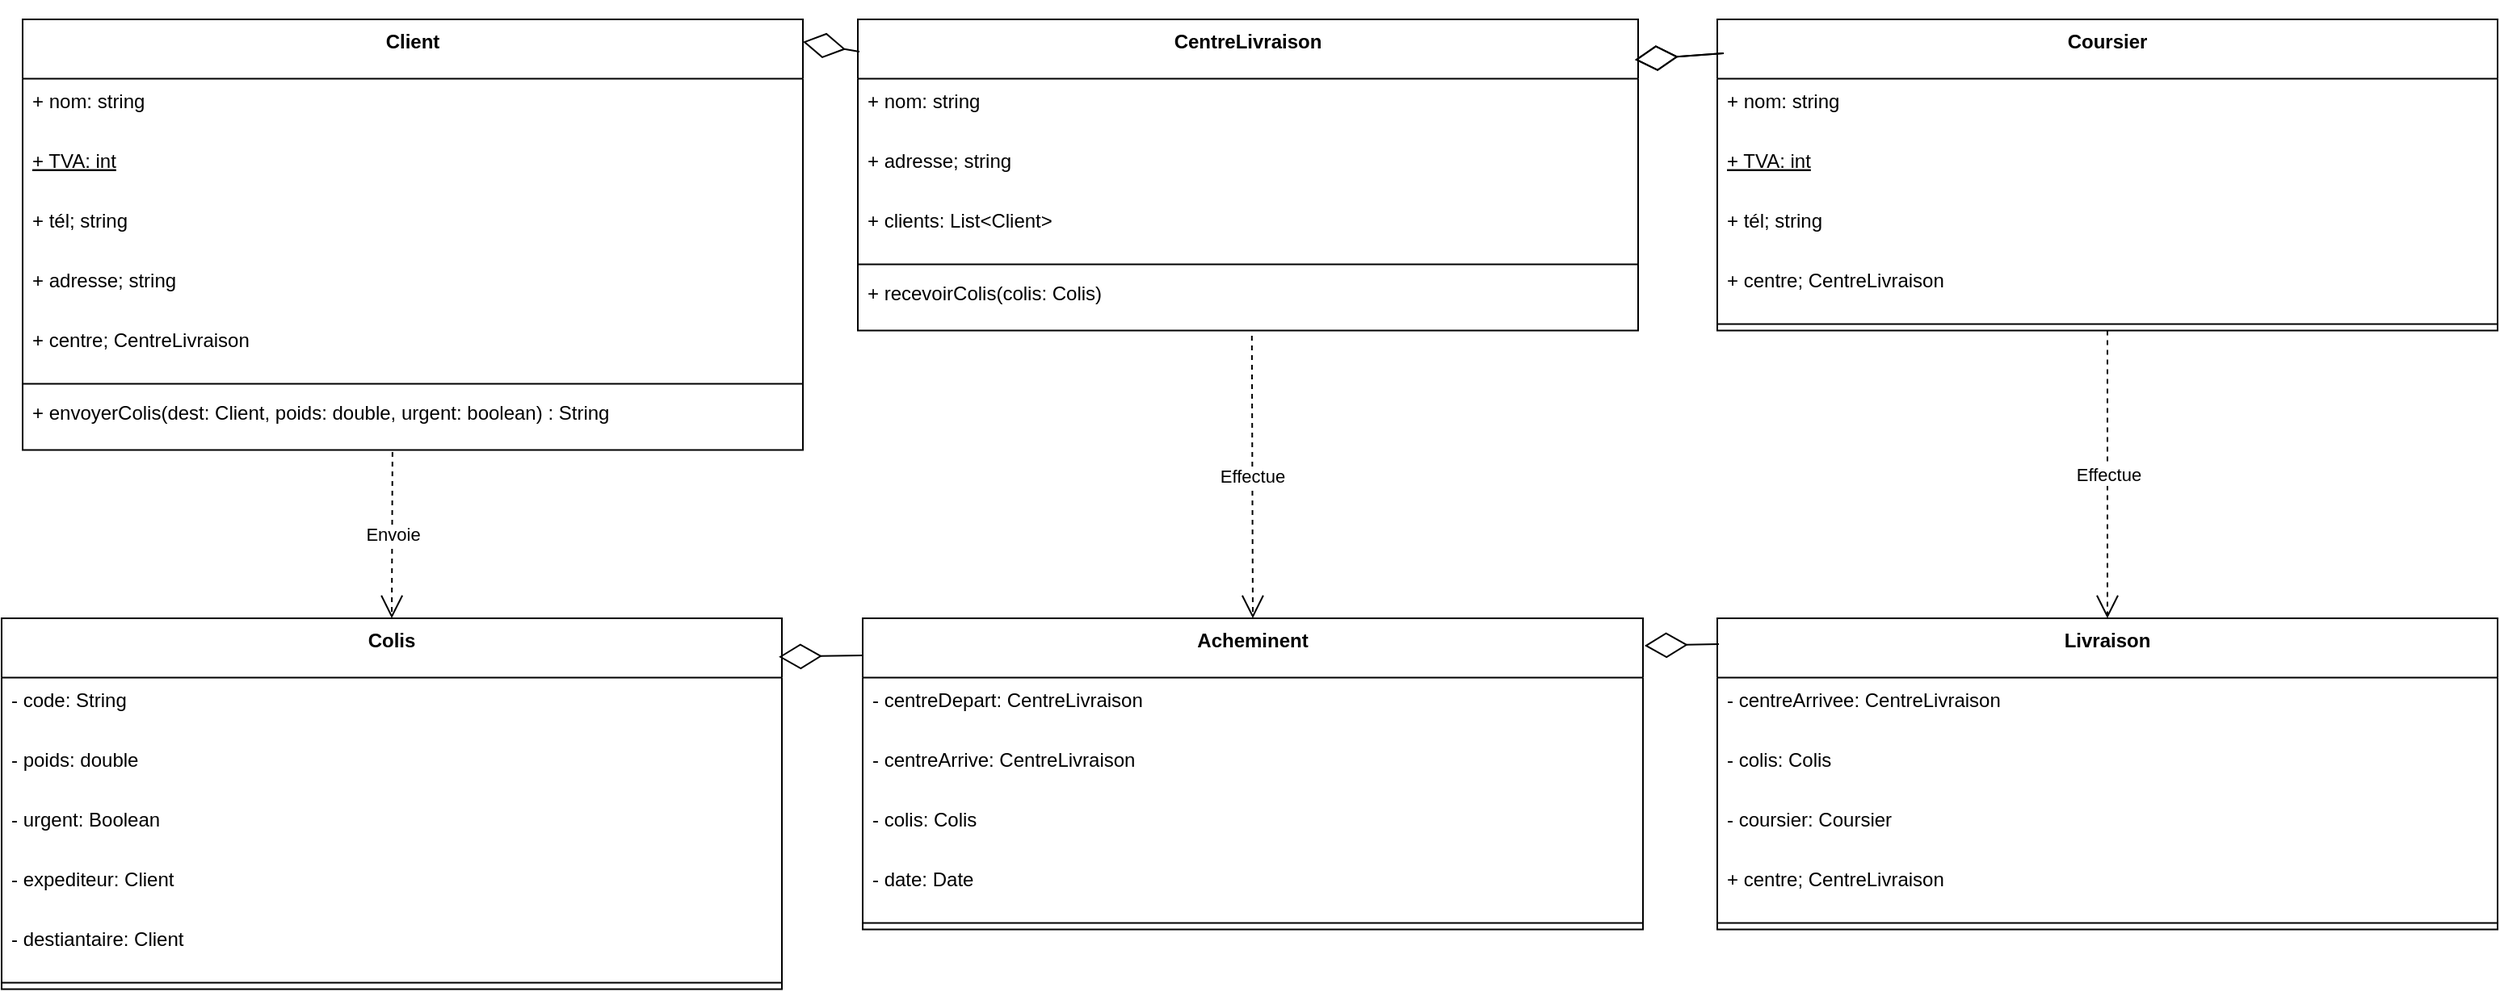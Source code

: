 <mxfile version="26.0.15">
  <diagram name="Page-1" id="56I12kZ4yDjf1rL9H6eu">
    <mxGraphModel dx="2074" dy="1134" grid="0" gridSize="10" guides="1" tooltips="1" connect="1" arrows="1" fold="1" page="1" pageScale="1" pageWidth="827" pageHeight="1169" math="0" shadow="0">
      <root>
        <mxCell id="0" />
        <mxCell id="1" parent="0" />
        <mxCell id="3MvsdPcdkygF69e4orpX-22" value="Client" style="swimlane;fontStyle=1;align=center;verticalAlign=top;childLayout=stackLayout;horizontal=1;startSize=36.8;horizontalStack=0;resizeParent=1;resizeParentMax=0;resizeLast=0;collapsible=0;marginBottom=0;" vertex="1" parent="1">
          <mxGeometry x="110" y="70" width="483" height="266.8" as="geometry" />
        </mxCell>
        <mxCell id="3MvsdPcdkygF69e4orpX-23" value="+ nom: string" style="text;strokeColor=none;fillColor=none;align=left;verticalAlign=top;spacingLeft=4;spacingRight=4;overflow=hidden;rotatable=0;points=[[0,0.5],[1,0.5]];portConstraint=eastwest;" vertex="1" parent="3MvsdPcdkygF69e4orpX-22">
          <mxGeometry y="36.8" width="483" height="37" as="geometry" />
        </mxCell>
        <mxCell id="3MvsdPcdkygF69e4orpX-24" value="+ TVA: int" style="text;strokeColor=none;fillColor=none;align=left;verticalAlign=top;spacingLeft=4;spacingRight=4;overflow=hidden;rotatable=0;points=[[0,0.5],[1,0.5]];portConstraint=eastwest;fontStyle=4" vertex="1" parent="3MvsdPcdkygF69e4orpX-22">
          <mxGeometry y="73.8" width="483" height="37" as="geometry" />
        </mxCell>
        <mxCell id="3MvsdPcdkygF69e4orpX-28" value="+ tél; string" style="text;strokeColor=none;fillColor=none;align=left;verticalAlign=top;spacingLeft=4;spacingRight=4;overflow=hidden;rotatable=0;points=[[0,0.5],[1,0.5]];portConstraint=eastwest;" vertex="1" parent="3MvsdPcdkygF69e4orpX-22">
          <mxGeometry y="110.8" width="483" height="37" as="geometry" />
        </mxCell>
        <mxCell id="3MvsdPcdkygF69e4orpX-29" value="+ adresse; string" style="text;strokeColor=none;fillColor=none;align=left;verticalAlign=top;spacingLeft=4;spacingRight=4;overflow=hidden;rotatable=0;points=[[0,0.5],[1,0.5]];portConstraint=eastwest;" vertex="1" parent="3MvsdPcdkygF69e4orpX-22">
          <mxGeometry y="147.8" width="483" height="37" as="geometry" />
        </mxCell>
        <mxCell id="3MvsdPcdkygF69e4orpX-30" value="+ centre; CentreLivraison" style="text;strokeColor=none;fillColor=none;align=left;verticalAlign=top;spacingLeft=4;spacingRight=4;overflow=hidden;rotatable=0;points=[[0,0.5],[1,0.5]];portConstraint=eastwest;" vertex="1" parent="3MvsdPcdkygF69e4orpX-22">
          <mxGeometry y="184.8" width="483" height="37" as="geometry" />
        </mxCell>
        <mxCell id="3MvsdPcdkygF69e4orpX-25" style="line;strokeWidth=1;fillColor=none;align=left;verticalAlign=middle;spacingTop=-1;spacingLeft=3;spacingRight=3;rotatable=0;labelPosition=right;points=[];portConstraint=eastwest;strokeColor=inherit;" vertex="1" parent="3MvsdPcdkygF69e4orpX-22">
          <mxGeometry y="221.8" width="483" height="8" as="geometry" />
        </mxCell>
        <mxCell id="3MvsdPcdkygF69e4orpX-26" value="+ envoyerColis(dest: Client, poids: double, urgent: boolean) : String" style="text;strokeColor=none;fillColor=none;align=left;verticalAlign=top;spacingLeft=4;spacingRight=4;overflow=hidden;rotatable=0;points=[[0,0.5],[1,0.5]];portConstraint=eastwest;" vertex="1" parent="3MvsdPcdkygF69e4orpX-22">
          <mxGeometry y="229.8" width="483" height="37" as="geometry" />
        </mxCell>
        <mxCell id="3MvsdPcdkygF69e4orpX-31" value="CentreLivraison" style="swimlane;fontStyle=1;align=center;verticalAlign=top;childLayout=stackLayout;horizontal=1;startSize=36.8;horizontalStack=0;resizeParent=1;resizeParentMax=0;resizeLast=0;collapsible=0;marginBottom=0;" vertex="1" parent="1">
          <mxGeometry x="627" y="70" width="483" height="192.8" as="geometry" />
        </mxCell>
        <mxCell id="3MvsdPcdkygF69e4orpX-32" value="+ nom: string" style="text;strokeColor=none;fillColor=none;align=left;verticalAlign=top;spacingLeft=4;spacingRight=4;overflow=hidden;rotatable=0;points=[[0,0.5],[1,0.5]];portConstraint=eastwest;" vertex="1" parent="3MvsdPcdkygF69e4orpX-31">
          <mxGeometry y="36.8" width="483" height="37" as="geometry" />
        </mxCell>
        <mxCell id="3MvsdPcdkygF69e4orpX-35" value="+ adresse; string" style="text;strokeColor=none;fillColor=none;align=left;verticalAlign=top;spacingLeft=4;spacingRight=4;overflow=hidden;rotatable=0;points=[[0,0.5],[1,0.5]];portConstraint=eastwest;" vertex="1" parent="3MvsdPcdkygF69e4orpX-31">
          <mxGeometry y="73.8" width="483" height="37" as="geometry" />
        </mxCell>
        <mxCell id="3MvsdPcdkygF69e4orpX-36" value="+ clients: List&lt;Client&gt;" style="text;strokeColor=none;fillColor=none;align=left;verticalAlign=top;spacingLeft=4;spacingRight=4;overflow=hidden;rotatable=0;points=[[0,0.5],[1,0.5]];portConstraint=eastwest;" vertex="1" parent="3MvsdPcdkygF69e4orpX-31">
          <mxGeometry y="110.8" width="483" height="37" as="geometry" />
        </mxCell>
        <mxCell id="3MvsdPcdkygF69e4orpX-37" style="line;strokeWidth=1;fillColor=none;align=left;verticalAlign=middle;spacingTop=-1;spacingLeft=3;spacingRight=3;rotatable=0;labelPosition=right;points=[];portConstraint=eastwest;strokeColor=inherit;" vertex="1" parent="3MvsdPcdkygF69e4orpX-31">
          <mxGeometry y="147.8" width="483" height="8" as="geometry" />
        </mxCell>
        <mxCell id="3MvsdPcdkygF69e4orpX-38" value="+ recevoirColis(colis: Colis)" style="text;strokeColor=none;fillColor=none;align=left;verticalAlign=top;spacingLeft=4;spacingRight=4;overflow=hidden;rotatable=0;points=[[0,0.5],[1,0.5]];portConstraint=eastwest;" vertex="1" parent="3MvsdPcdkygF69e4orpX-31">
          <mxGeometry y="155.8" width="483" height="37" as="geometry" />
        </mxCell>
        <mxCell id="3MvsdPcdkygF69e4orpX-40" value="Coursier" style="swimlane;fontStyle=1;align=center;verticalAlign=top;childLayout=stackLayout;horizontal=1;startSize=36.8;horizontalStack=0;resizeParent=1;resizeParentMax=0;resizeLast=0;collapsible=0;marginBottom=0;" vertex="1" parent="1">
          <mxGeometry x="1159" y="70" width="483" height="192.8" as="geometry" />
        </mxCell>
        <mxCell id="3MvsdPcdkygF69e4orpX-41" value="+ nom: string" style="text;strokeColor=none;fillColor=none;align=left;verticalAlign=top;spacingLeft=4;spacingRight=4;overflow=hidden;rotatable=0;points=[[0,0.5],[1,0.5]];portConstraint=eastwest;" vertex="1" parent="3MvsdPcdkygF69e4orpX-40">
          <mxGeometry y="36.8" width="483" height="37" as="geometry" />
        </mxCell>
        <mxCell id="3MvsdPcdkygF69e4orpX-42" value="+ TVA: int" style="text;strokeColor=none;fillColor=none;align=left;verticalAlign=top;spacingLeft=4;spacingRight=4;overflow=hidden;rotatable=0;points=[[0,0.5],[1,0.5]];portConstraint=eastwest;fontStyle=4" vertex="1" parent="3MvsdPcdkygF69e4orpX-40">
          <mxGeometry y="73.8" width="483" height="37" as="geometry" />
        </mxCell>
        <mxCell id="3MvsdPcdkygF69e4orpX-43" value="+ tél; string" style="text;strokeColor=none;fillColor=none;align=left;verticalAlign=top;spacingLeft=4;spacingRight=4;overflow=hidden;rotatable=0;points=[[0,0.5],[1,0.5]];portConstraint=eastwest;" vertex="1" parent="3MvsdPcdkygF69e4orpX-40">
          <mxGeometry y="110.8" width="483" height="37" as="geometry" />
        </mxCell>
        <mxCell id="3MvsdPcdkygF69e4orpX-45" value="+ centre; CentreLivraison" style="text;strokeColor=none;fillColor=none;align=left;verticalAlign=top;spacingLeft=4;spacingRight=4;overflow=hidden;rotatable=0;points=[[0,0.5],[1,0.5]];portConstraint=eastwest;" vertex="1" parent="3MvsdPcdkygF69e4orpX-40">
          <mxGeometry y="147.8" width="483" height="37" as="geometry" />
        </mxCell>
        <mxCell id="3MvsdPcdkygF69e4orpX-46" style="line;strokeWidth=1;fillColor=none;align=left;verticalAlign=middle;spacingTop=-1;spacingLeft=3;spacingRight=3;rotatable=0;labelPosition=right;points=[];portConstraint=eastwest;strokeColor=inherit;" vertex="1" parent="3MvsdPcdkygF69e4orpX-40">
          <mxGeometry y="184.8" width="483" height="8" as="geometry" />
        </mxCell>
        <mxCell id="3MvsdPcdkygF69e4orpX-48" value="Livraison" style="swimlane;fontStyle=1;align=center;verticalAlign=top;childLayout=stackLayout;horizontal=1;startSize=36.8;horizontalStack=0;resizeParent=1;resizeParentMax=0;resizeLast=0;collapsible=0;marginBottom=0;" vertex="1" parent="1">
          <mxGeometry x="1159" y="441" width="483" height="192.8" as="geometry" />
        </mxCell>
        <mxCell id="3MvsdPcdkygF69e4orpX-49" value="- centreArrivee: CentreLivraison" style="text;strokeColor=none;fillColor=none;align=left;verticalAlign=top;spacingLeft=4;spacingRight=4;overflow=hidden;rotatable=0;points=[[0,0.5],[1,0.5]];portConstraint=eastwest;" vertex="1" parent="3MvsdPcdkygF69e4orpX-48">
          <mxGeometry y="36.8" width="483" height="37" as="geometry" />
        </mxCell>
        <mxCell id="3MvsdPcdkygF69e4orpX-50" value="- colis: Colis" style="text;strokeColor=none;fillColor=none;align=left;verticalAlign=top;spacingLeft=4;spacingRight=4;overflow=hidden;rotatable=0;points=[[0,0.5],[1,0.5]];portConstraint=eastwest;fontStyle=0" vertex="1" parent="3MvsdPcdkygF69e4orpX-48">
          <mxGeometry y="73.8" width="483" height="37" as="geometry" />
        </mxCell>
        <mxCell id="3MvsdPcdkygF69e4orpX-51" value="- coursier: Coursier" style="text;strokeColor=none;fillColor=none;align=left;verticalAlign=top;spacingLeft=4;spacingRight=4;overflow=hidden;rotatable=0;points=[[0,0.5],[1,0.5]];portConstraint=eastwest;" vertex="1" parent="3MvsdPcdkygF69e4orpX-48">
          <mxGeometry y="110.8" width="483" height="37" as="geometry" />
        </mxCell>
        <mxCell id="3MvsdPcdkygF69e4orpX-52" value="+ centre; CentreLivraison" style="text;strokeColor=none;fillColor=none;align=left;verticalAlign=top;spacingLeft=4;spacingRight=4;overflow=hidden;rotatable=0;points=[[0,0.5],[1,0.5]];portConstraint=eastwest;" vertex="1" parent="3MvsdPcdkygF69e4orpX-48">
          <mxGeometry y="147.8" width="483" height="37" as="geometry" />
        </mxCell>
        <mxCell id="3MvsdPcdkygF69e4orpX-53" style="line;strokeWidth=1;fillColor=none;align=left;verticalAlign=middle;spacingTop=-1;spacingLeft=3;spacingRight=3;rotatable=0;labelPosition=right;points=[];portConstraint=eastwest;strokeColor=inherit;" vertex="1" parent="3MvsdPcdkygF69e4orpX-48">
          <mxGeometry y="184.8" width="483" height="8" as="geometry" />
        </mxCell>
        <mxCell id="3MvsdPcdkygF69e4orpX-54" value="Effectue" style="endArrow=open;endSize=12;dashed=1;html=1;rounded=0;exitX=0.5;exitY=1;exitDx=0;exitDy=0;entryX=0.5;entryY=0;entryDx=0;entryDy=0;" edge="1" parent="1" source="3MvsdPcdkygF69e4orpX-40" target="3MvsdPcdkygF69e4orpX-48">
          <mxGeometry width="160" relative="1" as="geometry">
            <mxPoint x="694" y="483" as="sourcePoint" />
            <mxPoint x="854" y="483" as="targetPoint" />
          </mxGeometry>
        </mxCell>
        <mxCell id="3MvsdPcdkygF69e4orpX-55" value="Acheminent" style="swimlane;fontStyle=1;align=center;verticalAlign=top;childLayout=stackLayout;horizontal=1;startSize=36.8;horizontalStack=0;resizeParent=1;resizeParentMax=0;resizeLast=0;collapsible=0;marginBottom=0;" vertex="1" parent="1">
          <mxGeometry x="630" y="441" width="483" height="192.8" as="geometry" />
        </mxCell>
        <mxCell id="3MvsdPcdkygF69e4orpX-56" value="- centreDepart: CentreLivraison&#xa;" style="text;strokeColor=none;fillColor=none;align=left;verticalAlign=top;spacingLeft=4;spacingRight=4;overflow=hidden;rotatable=0;points=[[0,0.5],[1,0.5]];portConstraint=eastwest;" vertex="1" parent="3MvsdPcdkygF69e4orpX-55">
          <mxGeometry y="36.8" width="483" height="37" as="geometry" />
        </mxCell>
        <mxCell id="3MvsdPcdkygF69e4orpX-57" value="- centreArrive: CentreLivraison" style="text;strokeColor=none;fillColor=none;align=left;verticalAlign=top;spacingLeft=4;spacingRight=4;overflow=hidden;rotatable=0;points=[[0,0.5],[1,0.5]];portConstraint=eastwest;fontStyle=0" vertex="1" parent="3MvsdPcdkygF69e4orpX-55">
          <mxGeometry y="73.8" width="483" height="37" as="geometry" />
        </mxCell>
        <mxCell id="3MvsdPcdkygF69e4orpX-58" value="- colis: Colis" style="text;strokeColor=none;fillColor=none;align=left;verticalAlign=top;spacingLeft=4;spacingRight=4;overflow=hidden;rotatable=0;points=[[0,0.5],[1,0.5]];portConstraint=eastwest;" vertex="1" parent="3MvsdPcdkygF69e4orpX-55">
          <mxGeometry y="110.8" width="483" height="37" as="geometry" />
        </mxCell>
        <mxCell id="3MvsdPcdkygF69e4orpX-59" value="- date: Date" style="text;strokeColor=none;fillColor=none;align=left;verticalAlign=top;spacingLeft=4;spacingRight=4;overflow=hidden;rotatable=0;points=[[0,0.5],[1,0.5]];portConstraint=eastwest;" vertex="1" parent="3MvsdPcdkygF69e4orpX-55">
          <mxGeometry y="147.8" width="483" height="37" as="geometry" />
        </mxCell>
        <mxCell id="3MvsdPcdkygF69e4orpX-60" style="line;strokeWidth=1;fillColor=none;align=left;verticalAlign=middle;spacingTop=-1;spacingLeft=3;spacingRight=3;rotatable=0;labelPosition=right;points=[];portConstraint=eastwest;strokeColor=inherit;" vertex="1" parent="3MvsdPcdkygF69e4orpX-55">
          <mxGeometry y="184.8" width="483" height="8" as="geometry" />
        </mxCell>
        <mxCell id="3MvsdPcdkygF69e4orpX-61" value="Effectue" style="endArrow=open;endSize=12;dashed=1;html=1;rounded=0;entryX=0.5;entryY=0;entryDx=0;entryDy=0;exitX=0.505;exitY=1.086;exitDx=0;exitDy=0;exitPerimeter=0;" edge="1" parent="1" source="3MvsdPcdkygF69e4orpX-38" target="3MvsdPcdkygF69e4orpX-55">
          <mxGeometry width="160" relative="1" as="geometry">
            <mxPoint x="902" y="263" as="sourcePoint" />
            <mxPoint x="895" y="380.8" as="targetPoint" />
          </mxGeometry>
        </mxCell>
        <mxCell id="3MvsdPcdkygF69e4orpX-62" value="Colis" style="swimlane;fontStyle=1;align=center;verticalAlign=top;childLayout=stackLayout;horizontal=1;startSize=36.8;horizontalStack=0;resizeParent=1;resizeParentMax=0;resizeLast=0;collapsible=0;marginBottom=0;" vertex="1" parent="1">
          <mxGeometry x="97" y="441" width="483" height="229.8" as="geometry" />
        </mxCell>
        <mxCell id="3MvsdPcdkygF69e4orpX-63" value="- code: String&#xa;" style="text;strokeColor=none;fillColor=none;align=left;verticalAlign=top;spacingLeft=4;spacingRight=4;overflow=hidden;rotatable=0;points=[[0,0.5],[1,0.5]];portConstraint=eastwest;" vertex="1" parent="3MvsdPcdkygF69e4orpX-62">
          <mxGeometry y="36.8" width="483" height="37" as="geometry" />
        </mxCell>
        <mxCell id="3MvsdPcdkygF69e4orpX-64" value="- poids: double" style="text;strokeColor=none;fillColor=none;align=left;verticalAlign=top;spacingLeft=4;spacingRight=4;overflow=hidden;rotatable=0;points=[[0,0.5],[1,0.5]];portConstraint=eastwest;fontStyle=0" vertex="1" parent="3MvsdPcdkygF69e4orpX-62">
          <mxGeometry y="73.8" width="483" height="37" as="geometry" />
        </mxCell>
        <mxCell id="3MvsdPcdkygF69e4orpX-65" value="- urgent: Boolean" style="text;strokeColor=none;fillColor=none;align=left;verticalAlign=top;spacingLeft=4;spacingRight=4;overflow=hidden;rotatable=0;points=[[0,0.5],[1,0.5]];portConstraint=eastwest;" vertex="1" parent="3MvsdPcdkygF69e4orpX-62">
          <mxGeometry y="110.8" width="483" height="37" as="geometry" />
        </mxCell>
        <mxCell id="3MvsdPcdkygF69e4orpX-68" value="- expediteur: Client" style="text;strokeColor=none;fillColor=none;align=left;verticalAlign=top;spacingLeft=4;spacingRight=4;overflow=hidden;rotatable=0;points=[[0,0.5],[1,0.5]];portConstraint=eastwest;" vertex="1" parent="3MvsdPcdkygF69e4orpX-62">
          <mxGeometry y="147.8" width="483" height="37" as="geometry" />
        </mxCell>
        <mxCell id="3MvsdPcdkygF69e4orpX-66" value="- destiantaire: Client" style="text;strokeColor=none;fillColor=none;align=left;verticalAlign=top;spacingLeft=4;spacingRight=4;overflow=hidden;rotatable=0;points=[[0,0.5],[1,0.5]];portConstraint=eastwest;" vertex="1" parent="3MvsdPcdkygF69e4orpX-62">
          <mxGeometry y="184.8" width="483" height="37" as="geometry" />
        </mxCell>
        <mxCell id="3MvsdPcdkygF69e4orpX-67" style="line;strokeWidth=1;fillColor=none;align=left;verticalAlign=middle;spacingTop=-1;spacingLeft=3;spacingRight=3;rotatable=0;labelPosition=right;points=[];portConstraint=eastwest;strokeColor=inherit;" vertex="1" parent="3MvsdPcdkygF69e4orpX-62">
          <mxGeometry y="221.8" width="483" height="8" as="geometry" />
        </mxCell>
        <mxCell id="3MvsdPcdkygF69e4orpX-69" value="" style="endArrow=diamondThin;endFill=0;endSize=24;html=1;rounded=0;entryX=0.996;entryY=0.13;entryDx=0;entryDy=0;entryPerimeter=0;exitX=0.008;exitY=0.109;exitDx=0;exitDy=0;exitPerimeter=0;" edge="1" parent="1" source="3MvsdPcdkygF69e4orpX-40" target="3MvsdPcdkygF69e4orpX-31">
          <mxGeometry width="160" relative="1" as="geometry">
            <mxPoint x="694" y="483" as="sourcePoint" />
            <mxPoint x="854" y="483" as="targetPoint" />
          </mxGeometry>
        </mxCell>
        <mxCell id="3MvsdPcdkygF69e4orpX-70" value="" style="endArrow=diamondThin;endFill=0;endSize=24;html=1;rounded=0;entryX=0.996;entryY=0.13;entryDx=0;entryDy=0;entryPerimeter=0;exitX=0.008;exitY=0.109;exitDx=0;exitDy=0;exitPerimeter=0;" edge="1" parent="1">
          <mxGeometry width="160" relative="1" as="geometry">
            <mxPoint x="1163" y="91" as="sourcePoint" />
            <mxPoint x="1108" y="95" as="targetPoint" />
          </mxGeometry>
        </mxCell>
        <mxCell id="3MvsdPcdkygF69e4orpX-71" value="" style="endArrow=diamondThin;endFill=0;endSize=24;html=1;rounded=0;entryX=1;entryY=0.052;entryDx=0;entryDy=0;entryPerimeter=0;exitX=0.002;exitY=0.104;exitDx=0;exitDy=0;exitPerimeter=0;" edge="1" parent="1" source="3MvsdPcdkygF69e4orpX-31" target="3MvsdPcdkygF69e4orpX-22">
          <mxGeometry width="160" relative="1" as="geometry">
            <mxPoint x="627" y="84" as="sourcePoint" />
            <mxPoint x="572" y="88" as="targetPoint" />
          </mxGeometry>
        </mxCell>
        <mxCell id="3MvsdPcdkygF69e4orpX-72" value="Envoie" style="endArrow=open;endSize=12;dashed=1;html=1;rounded=0;entryX=0.5;entryY=0;entryDx=0;entryDy=0;exitX=0.474;exitY=1.032;exitDx=0;exitDy=0;exitPerimeter=0;" edge="1" parent="1" source="3MvsdPcdkygF69e4orpX-26" target="3MvsdPcdkygF69e4orpX-62">
          <mxGeometry width="160" relative="1" as="geometry">
            <mxPoint x="351" y="336.8" as="sourcePoint" />
            <mxPoint x="376" y="451.8" as="targetPoint" />
          </mxGeometry>
        </mxCell>
        <mxCell id="3MvsdPcdkygF69e4orpX-73" value="" style="endArrow=diamondThin;endFill=0;endSize=24;html=1;rounded=0;entryX=1.002;entryY=0.088;entryDx=0;entryDy=0;entryPerimeter=0;exitX=0.002;exitY=0.083;exitDx=0;exitDy=0;exitPerimeter=0;" edge="1" parent="1" source="3MvsdPcdkygF69e4orpX-48" target="3MvsdPcdkygF69e4orpX-55">
          <mxGeometry width="160" relative="1" as="geometry">
            <mxPoint x="1161" y="482" as="sourcePoint" />
            <mxPoint x="1106" y="486" as="targetPoint" />
          </mxGeometry>
        </mxCell>
        <mxCell id="3MvsdPcdkygF69e4orpX-74" value="" style="endArrow=diamondThin;endFill=0;endSize=24;html=1;rounded=0;entryX=0.996;entryY=0.104;entryDx=0;entryDy=0;entryPerimeter=0;exitX=0;exitY=0.119;exitDx=0;exitDy=0;exitPerimeter=0;" edge="1" parent="1" source="3MvsdPcdkygF69e4orpX-55" target="3MvsdPcdkygF69e4orpX-62">
          <mxGeometry width="160" relative="1" as="geometry">
            <mxPoint x="630" y="463" as="sourcePoint" />
            <mxPoint x="584" y="464" as="targetPoint" />
          </mxGeometry>
        </mxCell>
      </root>
    </mxGraphModel>
  </diagram>
</mxfile>
